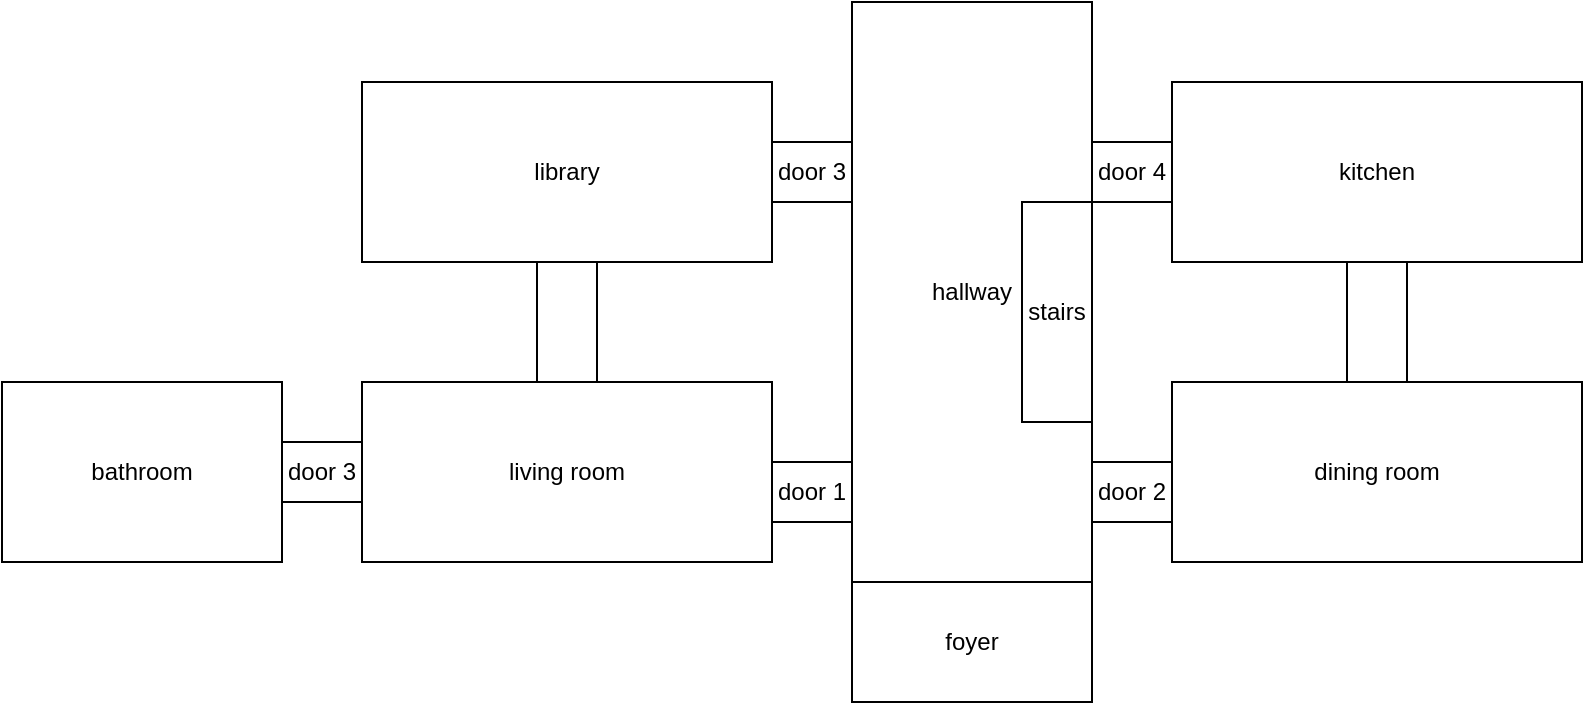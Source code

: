 <mxfile>
    <diagram id="-U0DWZhTMkHNCYkpkLXh" name="Page-1">
        <mxGraphModel dx="1770" dy="474" grid="1" gridSize="10" guides="1" tooltips="1" connect="1" arrows="1" fold="1" page="1" pageScale="1" pageWidth="850" pageHeight="1100" math="0" shadow="0">
            <root>
                <mxCell id="0"/>
                <mxCell id="1" parent="0"/>
                <mxCell id="2" value="foyer" style="rounded=0;whiteSpace=wrap;html=1;" vertex="1" parent="1">
                    <mxGeometry x="365" y="370" width="120" height="60" as="geometry"/>
                </mxCell>
                <mxCell id="3" value="living room" style="rounded=0;whiteSpace=wrap;html=1;" vertex="1" parent="1">
                    <mxGeometry x="120" y="270" width="205" height="90" as="geometry"/>
                </mxCell>
                <mxCell id="4" value="dining room" style="rounded=0;whiteSpace=wrap;html=1;" vertex="1" parent="1">
                    <mxGeometry x="525" y="270" width="205" height="90" as="geometry"/>
                </mxCell>
                <mxCell id="5" value="hallway" style="rounded=0;whiteSpace=wrap;html=1;" vertex="1" parent="1">
                    <mxGeometry x="365" y="80" width="120" height="290" as="geometry"/>
                </mxCell>
                <mxCell id="6" value="kitchen" style="rounded=0;whiteSpace=wrap;html=1;" vertex="1" parent="1">
                    <mxGeometry x="525" y="120" width="205" height="90" as="geometry"/>
                </mxCell>
                <mxCell id="7" value="" style="rounded=0;whiteSpace=wrap;html=1;" vertex="1" parent="1">
                    <mxGeometry x="612.5" y="210" width="30" height="60" as="geometry"/>
                </mxCell>
                <mxCell id="8" value="door 2" style="rounded=0;whiteSpace=wrap;html=1;" vertex="1" parent="1">
                    <mxGeometry x="485" y="310" width="40" height="30" as="geometry"/>
                </mxCell>
                <mxCell id="9" value="door 1" style="rounded=0;whiteSpace=wrap;html=1;" vertex="1" parent="1">
                    <mxGeometry x="325" y="310" width="40" height="30" as="geometry"/>
                </mxCell>
                <mxCell id="10" value="" style="rounded=0;whiteSpace=wrap;html=1;" vertex="1" parent="1">
                    <mxGeometry x="207.5" y="210" width="30" height="60" as="geometry"/>
                </mxCell>
                <mxCell id="11" value="door 4" style="rounded=0;whiteSpace=wrap;html=1;" vertex="1" parent="1">
                    <mxGeometry x="485" y="150" width="40" height="30" as="geometry"/>
                </mxCell>
                <mxCell id="12" value="library" style="rounded=0;whiteSpace=wrap;html=1;" vertex="1" parent="1">
                    <mxGeometry x="120" y="120" width="205" height="90" as="geometry"/>
                </mxCell>
                <mxCell id="13" value="door 3" style="rounded=0;whiteSpace=wrap;html=1;" vertex="1" parent="1">
                    <mxGeometry x="325" y="150" width="40" height="30" as="geometry"/>
                </mxCell>
                <mxCell id="14" value="door 3" style="rounded=0;whiteSpace=wrap;html=1;" vertex="1" parent="1">
                    <mxGeometry x="80" y="300" width="40" height="30" as="geometry"/>
                </mxCell>
                <mxCell id="15" value="stairs" style="rounded=0;whiteSpace=wrap;html=1;" vertex="1" parent="1">
                    <mxGeometry x="450" y="180" width="35" height="110" as="geometry"/>
                </mxCell>
                <mxCell id="16" value="bathroom" style="rounded=0;whiteSpace=wrap;html=1;" vertex="1" parent="1">
                    <mxGeometry x="-60" y="270" width="140" height="90" as="geometry"/>
                </mxCell>
            </root>
        </mxGraphModel>
    </diagram>
</mxfile>